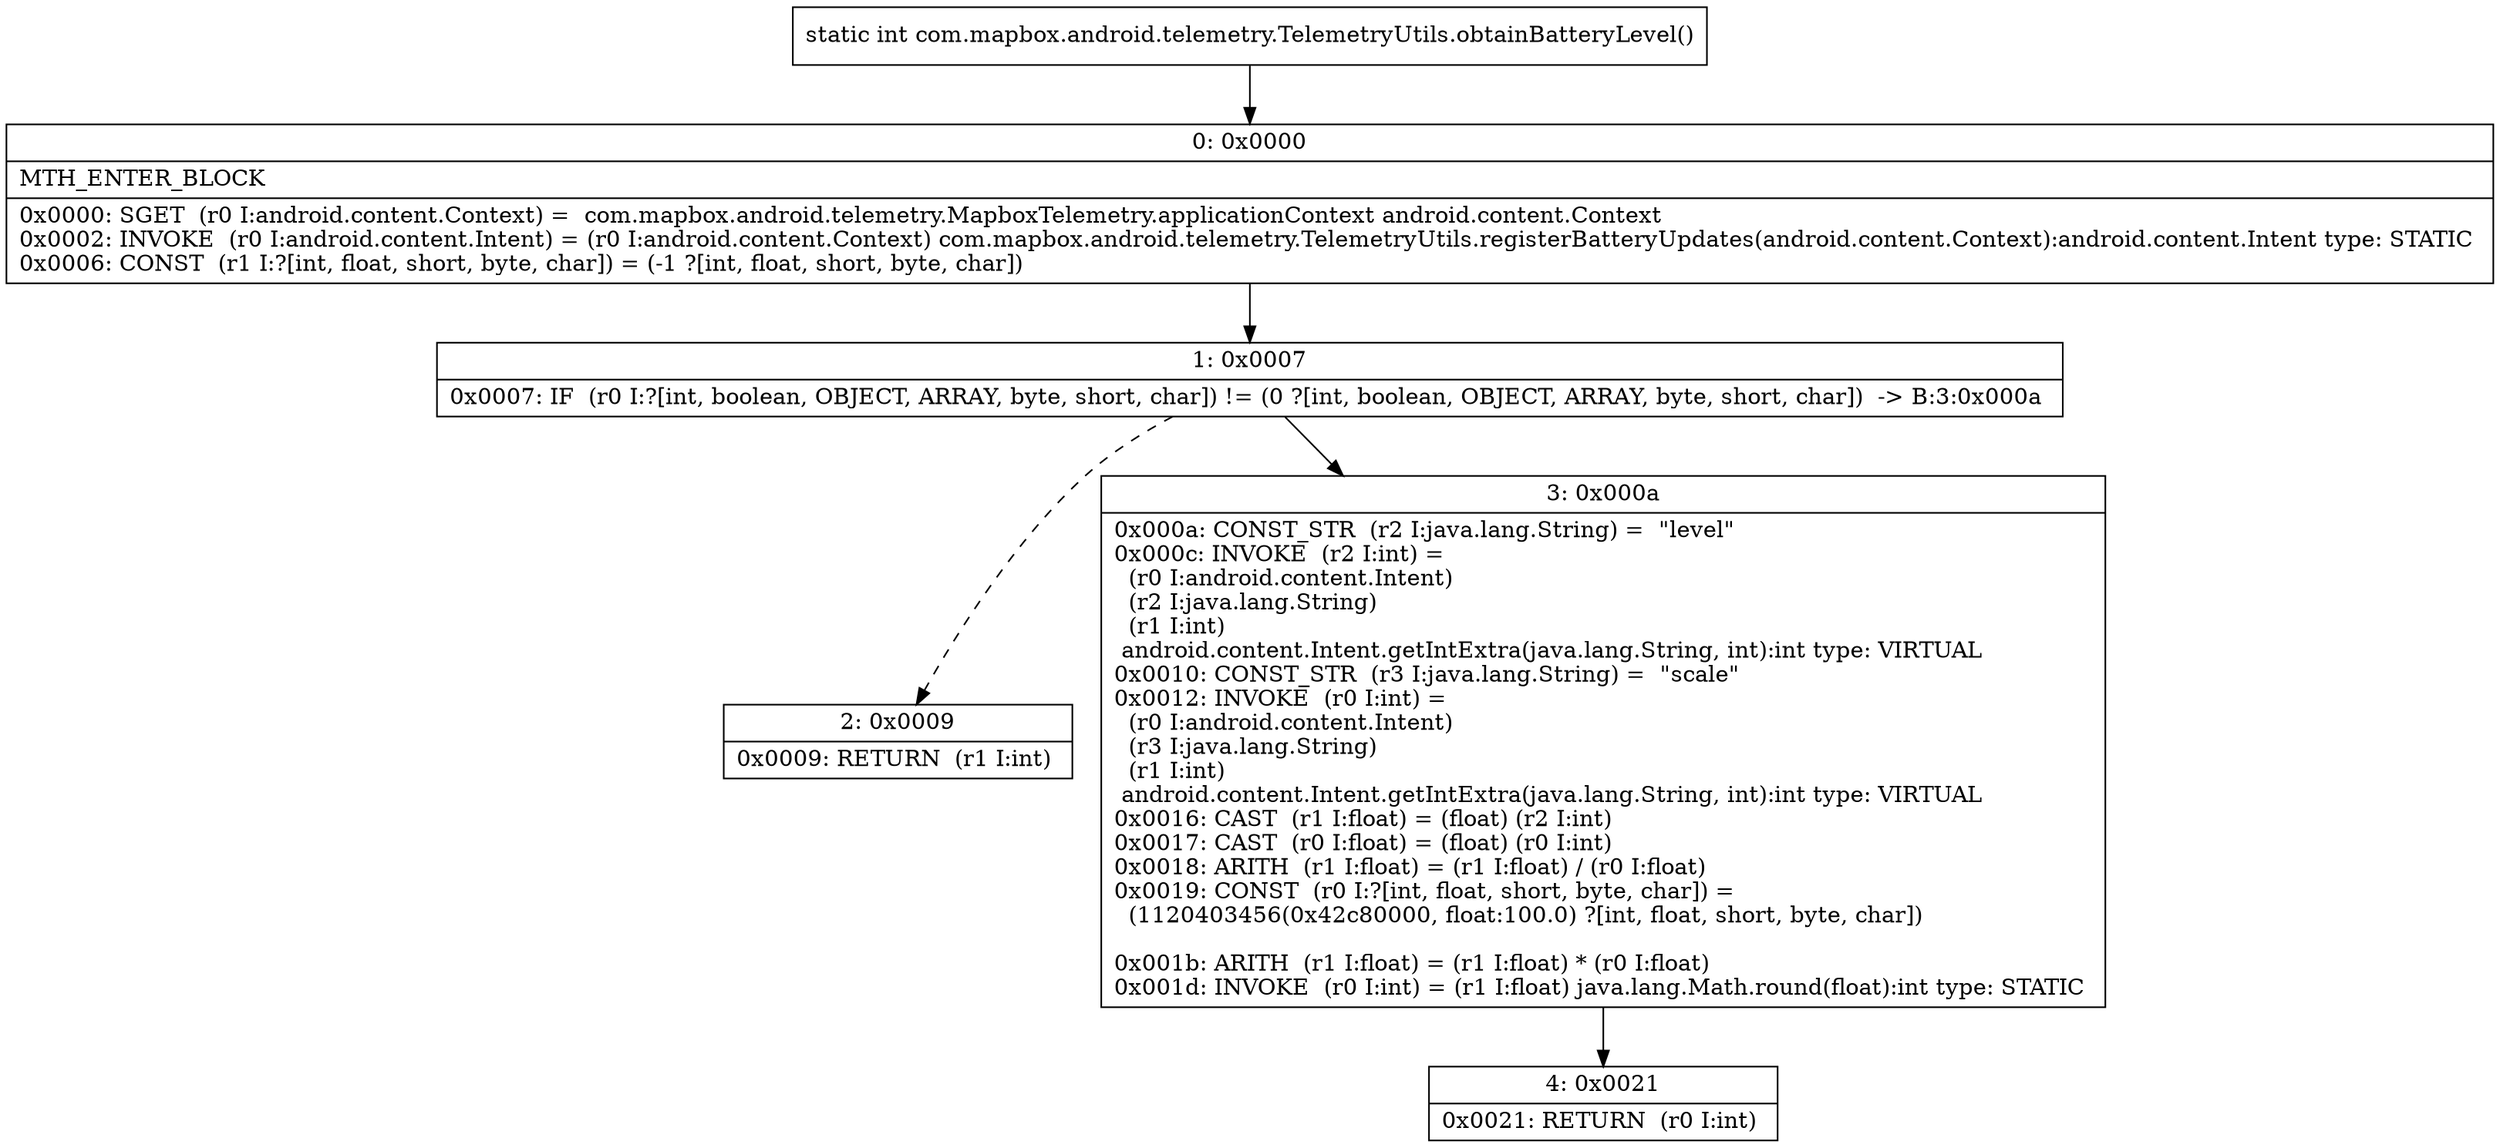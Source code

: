 digraph "CFG forcom.mapbox.android.telemetry.TelemetryUtils.obtainBatteryLevel()I" {
Node_0 [shape=record,label="{0\:\ 0x0000|MTH_ENTER_BLOCK\l|0x0000: SGET  (r0 I:android.content.Context) =  com.mapbox.android.telemetry.MapboxTelemetry.applicationContext android.content.Context \l0x0002: INVOKE  (r0 I:android.content.Intent) = (r0 I:android.content.Context) com.mapbox.android.telemetry.TelemetryUtils.registerBatteryUpdates(android.content.Context):android.content.Intent type: STATIC \l0x0006: CONST  (r1 I:?[int, float, short, byte, char]) = (\-1 ?[int, float, short, byte, char]) \l}"];
Node_1 [shape=record,label="{1\:\ 0x0007|0x0007: IF  (r0 I:?[int, boolean, OBJECT, ARRAY, byte, short, char]) != (0 ?[int, boolean, OBJECT, ARRAY, byte, short, char])  \-\> B:3:0x000a \l}"];
Node_2 [shape=record,label="{2\:\ 0x0009|0x0009: RETURN  (r1 I:int) \l}"];
Node_3 [shape=record,label="{3\:\ 0x000a|0x000a: CONST_STR  (r2 I:java.lang.String) =  \"level\" \l0x000c: INVOKE  (r2 I:int) = \l  (r0 I:android.content.Intent)\l  (r2 I:java.lang.String)\l  (r1 I:int)\l android.content.Intent.getIntExtra(java.lang.String, int):int type: VIRTUAL \l0x0010: CONST_STR  (r3 I:java.lang.String) =  \"scale\" \l0x0012: INVOKE  (r0 I:int) = \l  (r0 I:android.content.Intent)\l  (r3 I:java.lang.String)\l  (r1 I:int)\l android.content.Intent.getIntExtra(java.lang.String, int):int type: VIRTUAL \l0x0016: CAST  (r1 I:float) = (float) (r2 I:int) \l0x0017: CAST  (r0 I:float) = (float) (r0 I:int) \l0x0018: ARITH  (r1 I:float) = (r1 I:float) \/ (r0 I:float) \l0x0019: CONST  (r0 I:?[int, float, short, byte, char]) = \l  (1120403456(0x42c80000, float:100.0) ?[int, float, short, byte, char])\l \l0x001b: ARITH  (r1 I:float) = (r1 I:float) * (r0 I:float) \l0x001d: INVOKE  (r0 I:int) = (r1 I:float) java.lang.Math.round(float):int type: STATIC \l}"];
Node_4 [shape=record,label="{4\:\ 0x0021|0x0021: RETURN  (r0 I:int) \l}"];
MethodNode[shape=record,label="{static int com.mapbox.android.telemetry.TelemetryUtils.obtainBatteryLevel() }"];
MethodNode -> Node_0;
Node_0 -> Node_1;
Node_1 -> Node_2[style=dashed];
Node_1 -> Node_3;
Node_3 -> Node_4;
}

